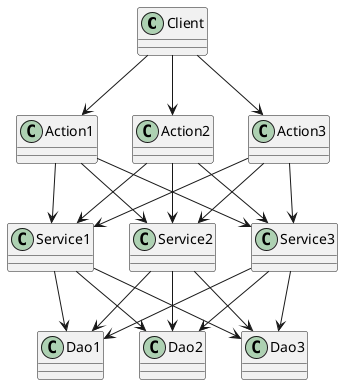 @startuml
class Client

class Action1
class Action2
class Action3

class Service1
class Service2
class Service3

class Dao1
class Dao2
class Dao3

Client --> Action1
Client --> Action2
Client --> Action3

Action1 --> Service1
Action1 --> Service2
Action1 --> Service3
Action2 --> Service1
Action2 --> Service2
Action2 --> Service3
Action3 --> Service1
Action3 --> Service2
Action3 --> Service3

Service1 --> Dao1
Service1 --> Dao2
Service1 --> Dao3
Service2 --> Dao1
Service2 --> Dao2
Service2 --> Dao3
Service3 --> Dao1
Service3 --> Dao2
Service3 --> Dao3



@enduml